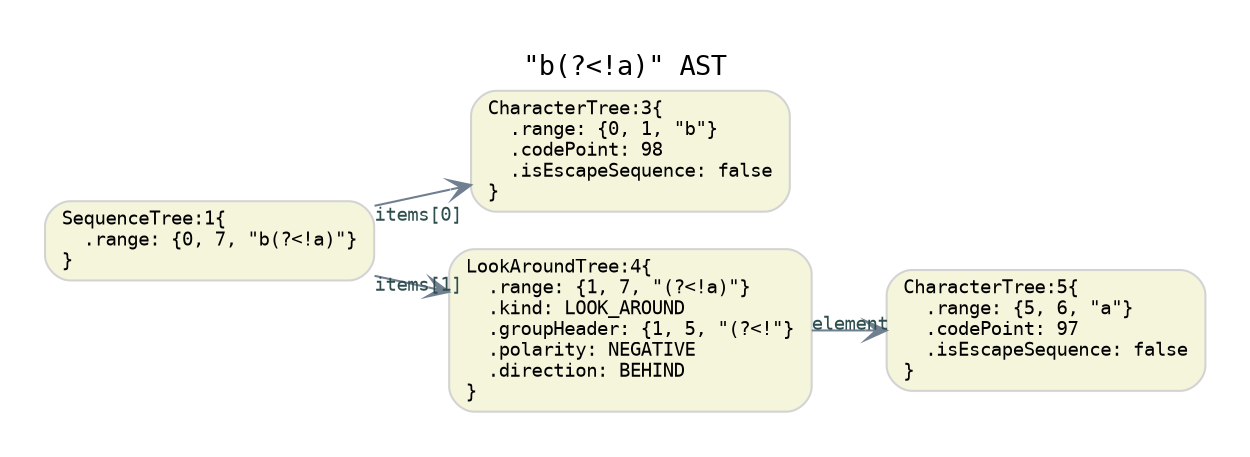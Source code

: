 digraph G {
  rankdir=LR;
  graph [fontname="Monospace", fontsize="13", pad="0.3"]
  labelloc="t";
  label="\"b(?<!a)\" AST";

  // default nodes
  node [fontname="Monospace", fontsize= "9", shape="box", style="rounded,filled", color="LightGray", fillcolor="Beige", fixedsize="false", width="0.75"]
  1[ label="SequenceTree:1\{\l  .range: \{0, 7, \"b(?<!a)\"\}\l\}\l" ]
  3[ label="CharacterTree:3\{\l  .range: \{0, 1, \"b\"\}\l  .codePoint: 98\l  .isEscapeSequence: false\l\}\l" ]
  4[ label="LookAroundTree:4\{\l  .range: \{1, 7, \"(?<!a)\"\}\l  .kind: LOOK_AROUND\l  .groupHeader: \{1, 5, \"(?<!\"\}\l  .polarity: NEGATIVE\l  .direction: BEHIND\l\}\l" ]
  5[ label="CharacterTree:5\{\l  .range: \{5, 6, \"a\"\}\l  .codePoint: 97\l  .isEscapeSequence: false\l\}\l" ]

  // default edges
  edge [fontname="Monospace", fontsize="9", style="solid", color="SlateGray", fontcolor="DarkSlateGray", arrowhead="vee", arrowtail="none", dir="both"]
  1 -> 3 [ label="",  taillabel="items[0]" ]
  4 -> 5 [ label="",  taillabel="element" ]
  1 -> 4 [ label="",  taillabel="items[1]" ]
}
